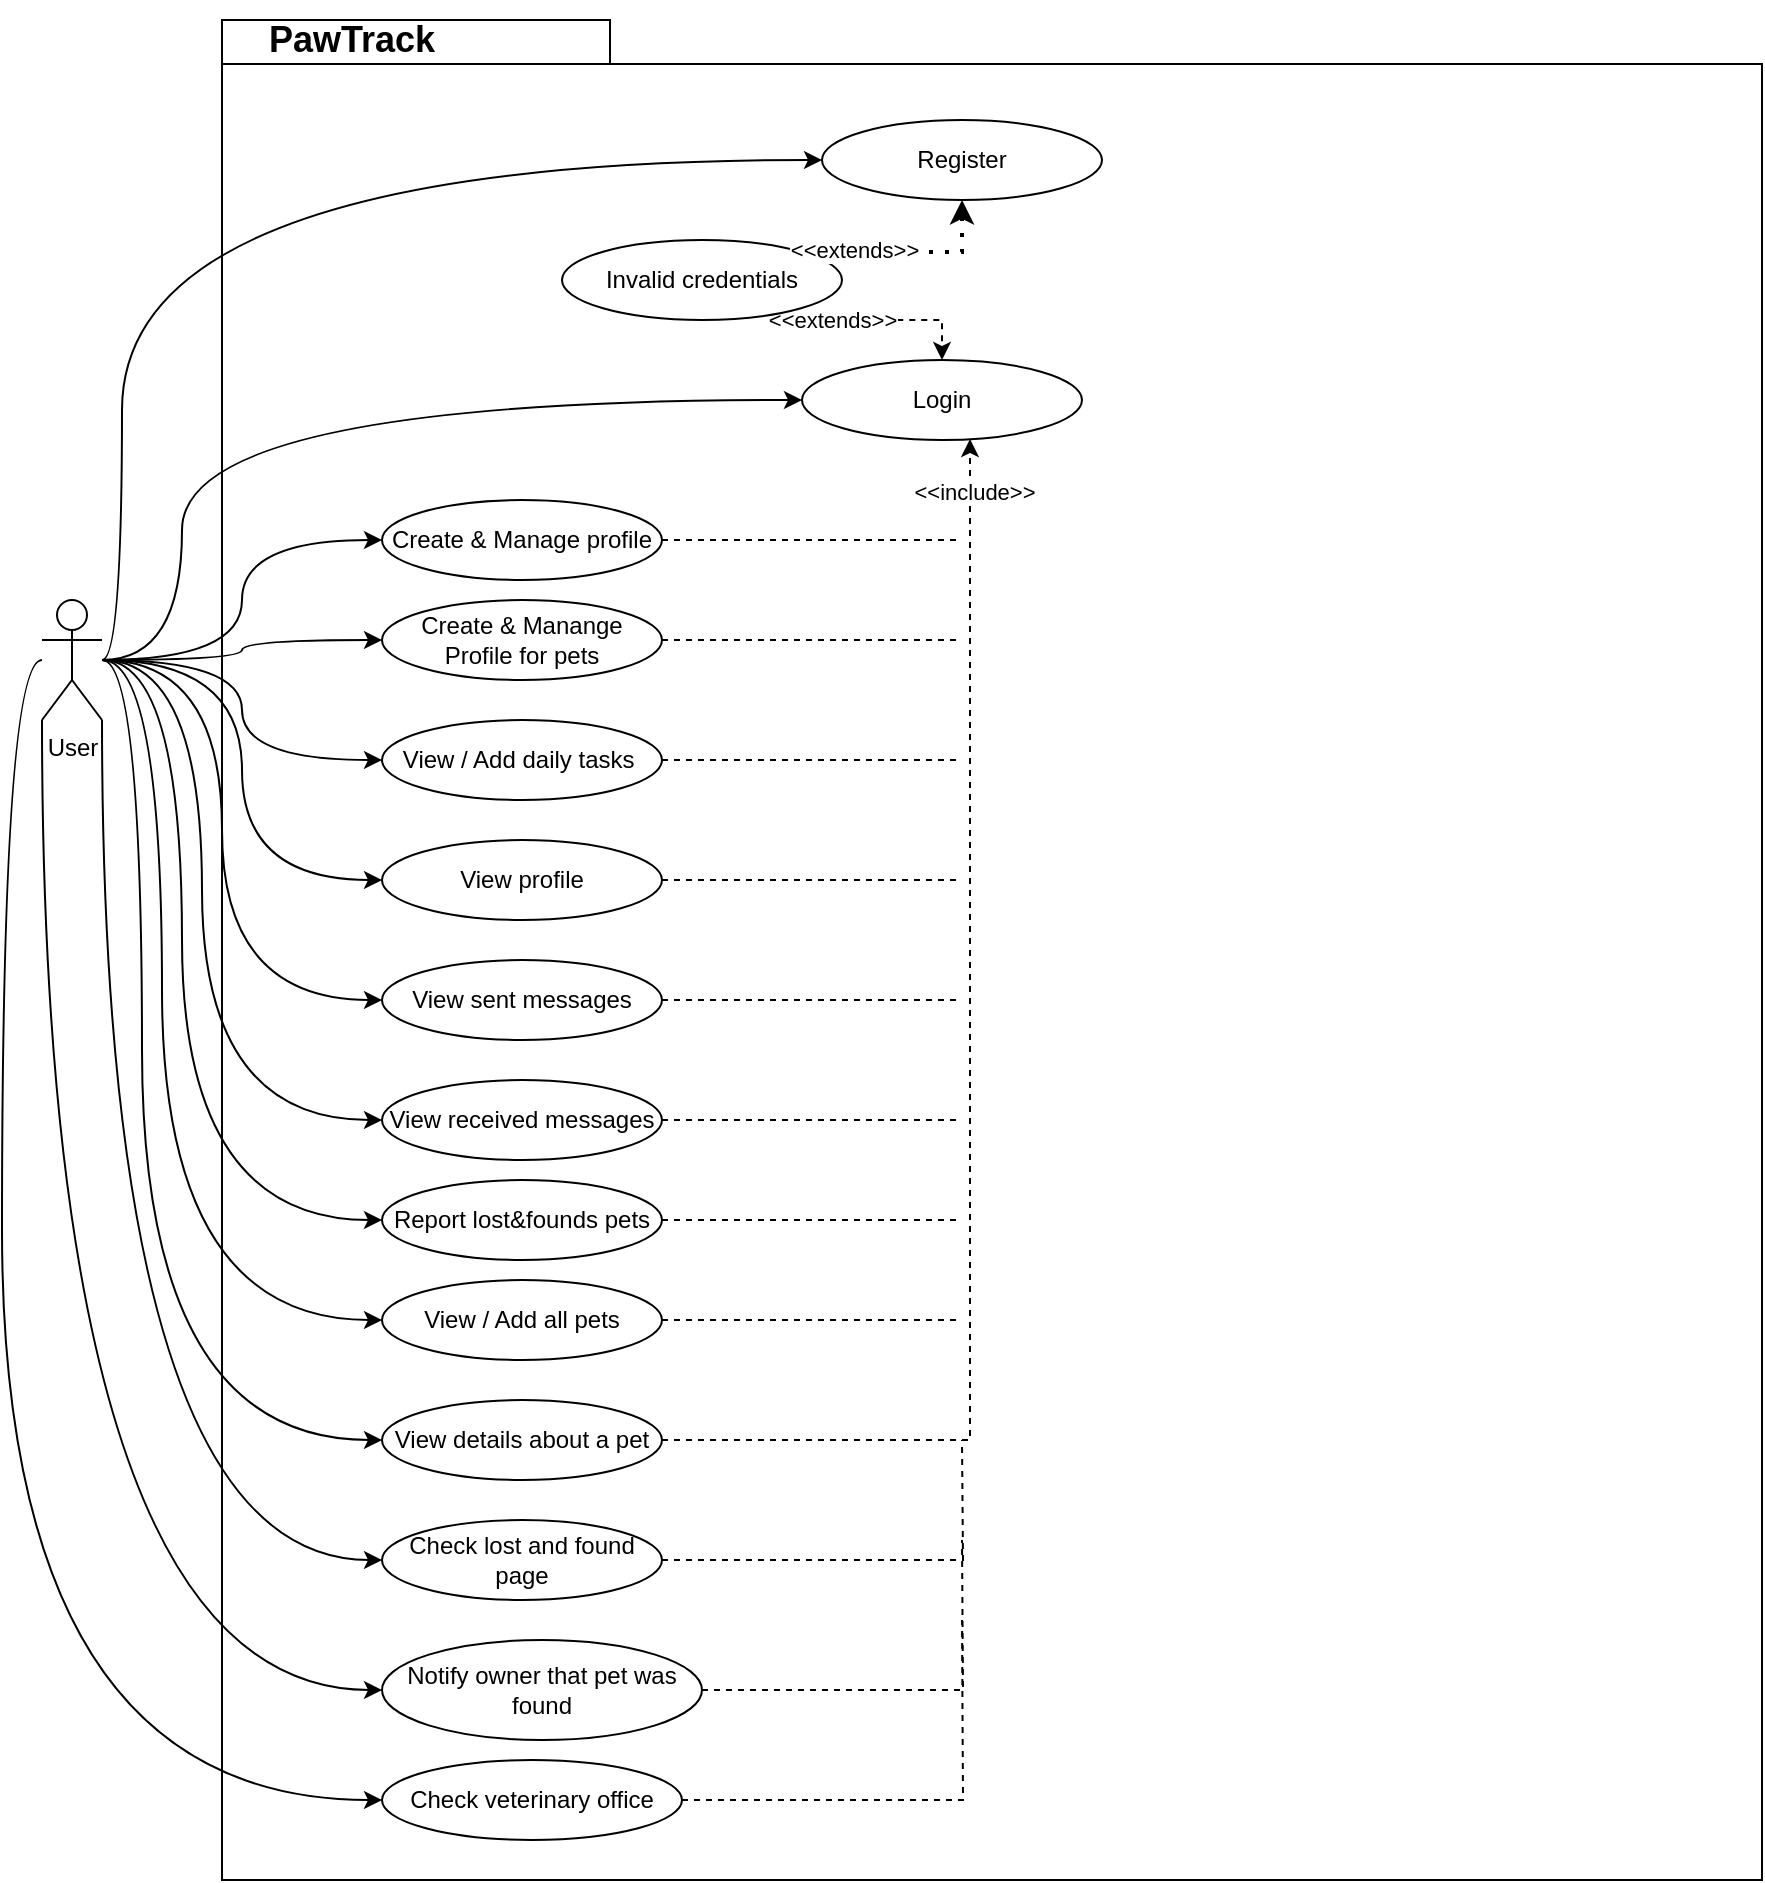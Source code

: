 <mxfile version="26.1.3">
  <diagram name="use case diagram" id="r7t_pRQ6ANRW3cNRwDmR">
    <mxGraphModel dx="1668" dy="868" grid="1" gridSize="10" guides="1" tooltips="1" connect="1" arrows="1" fold="1" page="1" pageScale="1" pageWidth="850" pageHeight="1100" math="0" shadow="0">
      <root>
        <mxCell id="0" />
        <mxCell id="1" parent="0" />
        <mxCell id="wqspUDHO9LXzTkl7utpf-1" value="" style="shape=folder;fontStyle=1;spacingTop=10;tabWidth=194;tabHeight=22;tabPosition=left;html=1;rounded=0;shadow=0;comic=0;labelBackgroundColor=none;strokeWidth=1;fillColor=none;fontFamily=Verdana;fontSize=10;align=center;" parent="1" vertex="1">
          <mxGeometry x="380" y="100" width="770" height="930" as="geometry" />
        </mxCell>
        <mxCell id="wqspUDHO9LXzTkl7utpf-2" value="&lt;b&gt;&lt;font style=&quot;font-size: 18px;&quot;&gt;PawTrack&lt;/font&gt;&lt;/b&gt;" style="text;html=1;align=center;verticalAlign=middle;whiteSpace=wrap;rounded=0;" parent="1" vertex="1">
          <mxGeometry x="370" y="90" width="150" height="40" as="geometry" />
        </mxCell>
        <mxCell id="wqspUDHO9LXzTkl7utpf-3" value="Login" style="ellipse;whiteSpace=wrap;html=1;" parent="1" vertex="1">
          <mxGeometry x="670" y="270" width="140" height="40" as="geometry" />
        </mxCell>
        <mxCell id="wqspUDHO9LXzTkl7utpf-4" style="edgeStyle=orthogonalEdgeStyle;rounded=0;orthogonalLoop=1;jettySize=auto;html=1;exitX=1;exitY=1;exitDx=0;exitDy=0;entryX=0.5;entryY=0;entryDx=0;entryDy=0;dashed=1;" parent="1" source="wqspUDHO9LXzTkl7utpf-6" target="wqspUDHO9LXzTkl7utpf-3" edge="1">
          <mxGeometry relative="1" as="geometry">
            <Array as="points">
              <mxPoint x="670" y="250" />
              <mxPoint x="740" y="250" />
            </Array>
          </mxGeometry>
        </mxCell>
        <mxCell id="wqspUDHO9LXzTkl7utpf-5" value="&amp;lt;&amp;lt;extends&amp;gt;&amp;gt;" style="edgeLabel;html=1;align=center;verticalAlign=middle;resizable=0;points=[];" parent="wqspUDHO9LXzTkl7utpf-4" vertex="1" connectable="0">
          <mxGeometry x="-0.558" relative="1" as="geometry">
            <mxPoint as="offset" />
          </mxGeometry>
        </mxCell>
        <mxCell id="wqspUDHO9LXzTkl7utpf-6" value="Invalid credentials" style="ellipse;whiteSpace=wrap;html=1;" parent="1" vertex="1">
          <mxGeometry x="550" y="210" width="140" height="40" as="geometry" />
        </mxCell>
        <mxCell id="wqspUDHO9LXzTkl7utpf-7" value="Register" style="ellipse;whiteSpace=wrap;html=1;" parent="1" vertex="1">
          <mxGeometry x="680" y="150" width="140" height="40" as="geometry" />
        </mxCell>
        <mxCell id="wqspUDHO9LXzTkl7utpf-8" value="" style="endArrow=classic;dashed=1;html=1;dashPattern=1 3;strokeWidth=2;rounded=0;exitX=1;exitY=0;exitDx=0;exitDy=0;entryX=0.5;entryY=1;entryDx=0;entryDy=0;startArrow=none;startFill=0;endFill=1;" parent="1" source="wqspUDHO9LXzTkl7utpf-6" target="wqspUDHO9LXzTkl7utpf-7" edge="1">
          <mxGeometry width="50" height="50" relative="1" as="geometry">
            <mxPoint x="720" y="320" as="sourcePoint" />
            <mxPoint x="770" y="270" as="targetPoint" />
            <Array as="points">
              <mxPoint x="750" y="216" />
            </Array>
          </mxGeometry>
        </mxCell>
        <mxCell id="wqspUDHO9LXzTkl7utpf-9" value="&amp;lt;&amp;lt;extends&amp;gt;&amp;gt;" style="edgeLabel;html=1;align=center;verticalAlign=middle;resizable=0;points=[];" parent="wqspUDHO9LXzTkl7utpf-8" vertex="1" connectable="0">
          <mxGeometry x="-0.503" y="1" relative="1" as="geometry">
            <mxPoint as="offset" />
          </mxGeometry>
        </mxCell>
        <mxCell id="wqspUDHO9LXzTkl7utpf-34" style="edgeStyle=orthogonalEdgeStyle;rounded=0;orthogonalLoop=1;jettySize=auto;html=1;entryX=0;entryY=0.5;entryDx=0;entryDy=0;curved=1;" parent="1" source="wqspUDHO9LXzTkl7utpf-10" target="wqspUDHO9LXzTkl7utpf-7" edge="1">
          <mxGeometry relative="1" as="geometry">
            <Array as="points">
              <mxPoint x="330" y="420" />
              <mxPoint x="330" y="170" />
            </Array>
          </mxGeometry>
        </mxCell>
        <mxCell id="wqspUDHO9LXzTkl7utpf-35" style="edgeStyle=orthogonalEdgeStyle;rounded=0;orthogonalLoop=1;jettySize=auto;html=1;entryX=0;entryY=0.5;entryDx=0;entryDy=0;curved=1;" parent="1" source="wqspUDHO9LXzTkl7utpf-10" target="wqspUDHO9LXzTkl7utpf-3" edge="1">
          <mxGeometry relative="1" as="geometry">
            <Array as="points">
              <mxPoint x="360" y="420" />
              <mxPoint x="360" y="290" />
            </Array>
          </mxGeometry>
        </mxCell>
        <mxCell id="wqspUDHO9LXzTkl7utpf-36" style="edgeStyle=orthogonalEdgeStyle;rounded=0;orthogonalLoop=1;jettySize=auto;html=1;entryX=0;entryY=0.5;entryDx=0;entryDy=0;curved=1;" parent="1" source="wqspUDHO9LXzTkl7utpf-10" target="wqspUDHO9LXzTkl7utpf-15" edge="1">
          <mxGeometry relative="1" as="geometry" />
        </mxCell>
        <mxCell id="wqspUDHO9LXzTkl7utpf-37" style="edgeStyle=orthogonalEdgeStyle;rounded=0;orthogonalLoop=1;jettySize=auto;html=1;entryX=0;entryY=0.5;entryDx=0;entryDy=0;curved=1;" parent="1" source="wqspUDHO9LXzTkl7utpf-10" target="wqspUDHO9LXzTkl7utpf-16" edge="1">
          <mxGeometry relative="1" as="geometry" />
        </mxCell>
        <mxCell id="wqspUDHO9LXzTkl7utpf-38" style="edgeStyle=orthogonalEdgeStyle;rounded=0;orthogonalLoop=1;jettySize=auto;html=1;entryX=0;entryY=0.5;entryDx=0;entryDy=0;curved=1;" parent="1" source="wqspUDHO9LXzTkl7utpf-10" target="wqspUDHO9LXzTkl7utpf-17" edge="1">
          <mxGeometry relative="1" as="geometry" />
        </mxCell>
        <mxCell id="wqspUDHO9LXzTkl7utpf-39" style="edgeStyle=orthogonalEdgeStyle;rounded=0;orthogonalLoop=1;jettySize=auto;html=1;entryX=0;entryY=0.5;entryDx=0;entryDy=0;curved=1;" parent="1" source="wqspUDHO9LXzTkl7utpf-10" target="wqspUDHO9LXzTkl7utpf-18" edge="1">
          <mxGeometry relative="1" as="geometry" />
        </mxCell>
        <mxCell id="wqspUDHO9LXzTkl7utpf-40" style="edgeStyle=orthogonalEdgeStyle;rounded=0;orthogonalLoop=1;jettySize=auto;html=1;entryX=0;entryY=0.5;entryDx=0;entryDy=0;curved=1;" parent="1" source="wqspUDHO9LXzTkl7utpf-10" target="wqspUDHO9LXzTkl7utpf-19" edge="1">
          <mxGeometry relative="1" as="geometry">
            <Array as="points">
              <mxPoint x="380" y="420" />
              <mxPoint x="380" y="590" />
            </Array>
          </mxGeometry>
        </mxCell>
        <mxCell id="wqspUDHO9LXzTkl7utpf-41" style="edgeStyle=orthogonalEdgeStyle;rounded=0;orthogonalLoop=1;jettySize=auto;html=1;entryX=0;entryY=0.5;entryDx=0;entryDy=0;curved=1;" parent="1" source="wqspUDHO9LXzTkl7utpf-10" target="wqspUDHO9LXzTkl7utpf-20" edge="1">
          <mxGeometry relative="1" as="geometry">
            <Array as="points">
              <mxPoint x="370" y="420" />
              <mxPoint x="370" y="650" />
            </Array>
          </mxGeometry>
        </mxCell>
        <mxCell id="wqspUDHO9LXzTkl7utpf-42" style="edgeStyle=orthogonalEdgeStyle;rounded=0;orthogonalLoop=1;jettySize=auto;html=1;entryX=0;entryY=0.5;entryDx=0;entryDy=0;curved=1;" parent="1" source="wqspUDHO9LXzTkl7utpf-10" target="wqspUDHO9LXzTkl7utpf-21" edge="1">
          <mxGeometry relative="1" as="geometry">
            <Array as="points">
              <mxPoint x="360" y="420" />
              <mxPoint x="360" y="700" />
            </Array>
          </mxGeometry>
        </mxCell>
        <mxCell id="wqspUDHO9LXzTkl7utpf-43" style="edgeStyle=orthogonalEdgeStyle;rounded=0;orthogonalLoop=1;jettySize=auto;html=1;entryX=0;entryY=0.5;entryDx=0;entryDy=0;curved=1;" parent="1" source="wqspUDHO9LXzTkl7utpf-10" target="wqspUDHO9LXzTkl7utpf-22" edge="1">
          <mxGeometry relative="1" as="geometry">
            <Array as="points">
              <mxPoint x="350" y="420" />
              <mxPoint x="350" y="750" />
            </Array>
          </mxGeometry>
        </mxCell>
        <mxCell id="wqspUDHO9LXzTkl7utpf-44" style="edgeStyle=orthogonalEdgeStyle;rounded=0;orthogonalLoop=1;jettySize=auto;html=1;entryX=0;entryY=0.5;entryDx=0;entryDy=0;curved=1;" parent="1" source="wqspUDHO9LXzTkl7utpf-10" target="wqspUDHO9LXzTkl7utpf-23" edge="1">
          <mxGeometry relative="1" as="geometry">
            <Array as="points">
              <mxPoint x="340" y="420" />
              <mxPoint x="340" y="810" />
            </Array>
          </mxGeometry>
        </mxCell>
        <mxCell id="aZJ5O3DvBRGb5bYOVvzJ-2" style="edgeStyle=orthogonalEdgeStyle;rounded=0;orthogonalLoop=1;jettySize=auto;html=1;entryX=0;entryY=0.5;entryDx=0;entryDy=0;curved=1;" edge="1" parent="1" source="wqspUDHO9LXzTkl7utpf-10" target="aZJ5O3DvBRGb5bYOVvzJ-1">
          <mxGeometry relative="1" as="geometry">
            <Array as="points">
              <mxPoint x="320" y="870" />
            </Array>
          </mxGeometry>
        </mxCell>
        <mxCell id="aZJ5O3DvBRGb5bYOVvzJ-5" style="edgeStyle=orthogonalEdgeStyle;rounded=0;orthogonalLoop=1;jettySize=auto;html=1;entryX=0;entryY=0.5;entryDx=0;entryDy=0;curved=1;" edge="1" parent="1" source="wqspUDHO9LXzTkl7utpf-10" target="aZJ5O3DvBRGb5bYOVvzJ-4">
          <mxGeometry relative="1" as="geometry">
            <Array as="points">
              <mxPoint x="290" y="935" />
            </Array>
          </mxGeometry>
        </mxCell>
        <mxCell id="aZJ5O3DvBRGb5bYOVvzJ-8" style="edgeStyle=orthogonalEdgeStyle;rounded=0;orthogonalLoop=1;jettySize=auto;html=1;entryX=0;entryY=0.5;entryDx=0;entryDy=0;curved=1;" edge="1" parent="1" source="wqspUDHO9LXzTkl7utpf-10" target="aZJ5O3DvBRGb5bYOVvzJ-7">
          <mxGeometry relative="1" as="geometry">
            <Array as="points">
              <mxPoint x="270" y="420" />
              <mxPoint x="270" y="990" />
            </Array>
          </mxGeometry>
        </mxCell>
        <mxCell id="wqspUDHO9LXzTkl7utpf-10" value="User" style="shape=umlActor;verticalLabelPosition=bottom;verticalAlign=top;html=1;outlineConnect=0;" parent="1" vertex="1">
          <mxGeometry x="290" y="390" width="30" height="60" as="geometry" />
        </mxCell>
        <mxCell id="wqspUDHO9LXzTkl7utpf-32" style="edgeStyle=orthogonalEdgeStyle;rounded=0;orthogonalLoop=1;jettySize=auto;html=1;dashed=1;endArrow=none;startFill=0;" parent="1" source="wqspUDHO9LXzTkl7utpf-15" edge="1">
          <mxGeometry relative="1" as="geometry">
            <mxPoint x="750" y="360" as="targetPoint" />
          </mxGeometry>
        </mxCell>
        <mxCell id="wqspUDHO9LXzTkl7utpf-15" value="Create &amp;amp; Manage profile" style="ellipse;whiteSpace=wrap;html=1;" parent="1" vertex="1">
          <mxGeometry x="460" y="340" width="140" height="40" as="geometry" />
        </mxCell>
        <mxCell id="wqspUDHO9LXzTkl7utpf-31" style="edgeStyle=orthogonalEdgeStyle;rounded=0;orthogonalLoop=1;jettySize=auto;html=1;dashed=1;endArrow=none;startFill=0;" parent="1" source="wqspUDHO9LXzTkl7utpf-16" edge="1">
          <mxGeometry relative="1" as="geometry">
            <mxPoint x="750" y="410" as="targetPoint" />
          </mxGeometry>
        </mxCell>
        <mxCell id="wqspUDHO9LXzTkl7utpf-16" value="Create &amp;amp; Manange Profile for pets" style="ellipse;whiteSpace=wrap;html=1;" parent="1" vertex="1">
          <mxGeometry x="460" y="390" width="140" height="40" as="geometry" />
        </mxCell>
        <mxCell id="wqspUDHO9LXzTkl7utpf-30" style="edgeStyle=orthogonalEdgeStyle;rounded=0;orthogonalLoop=1;jettySize=auto;html=1;dashed=1;endArrow=none;startFill=0;" parent="1" source="wqspUDHO9LXzTkl7utpf-17" edge="1">
          <mxGeometry relative="1" as="geometry">
            <mxPoint x="750" y="470.0" as="targetPoint" />
          </mxGeometry>
        </mxCell>
        <mxCell id="wqspUDHO9LXzTkl7utpf-17" value="View / Add daily tasks&amp;nbsp;" style="ellipse;whiteSpace=wrap;html=1;" parent="1" vertex="1">
          <mxGeometry x="460" y="450" width="140" height="40" as="geometry" />
        </mxCell>
        <mxCell id="wqspUDHO9LXzTkl7utpf-29" style="edgeStyle=orthogonalEdgeStyle;rounded=0;orthogonalLoop=1;jettySize=auto;html=1;endArrow=none;startFill=0;dashed=1;" parent="1" source="wqspUDHO9LXzTkl7utpf-18" edge="1">
          <mxGeometry relative="1" as="geometry">
            <mxPoint x="750" y="530" as="targetPoint" />
          </mxGeometry>
        </mxCell>
        <mxCell id="wqspUDHO9LXzTkl7utpf-18" value="View profile" style="ellipse;whiteSpace=wrap;html=1;" parent="1" vertex="1">
          <mxGeometry x="460" y="510" width="140" height="40" as="geometry" />
        </mxCell>
        <mxCell id="wqspUDHO9LXzTkl7utpf-28" style="edgeStyle=orthogonalEdgeStyle;rounded=0;orthogonalLoop=1;jettySize=auto;html=1;dashed=1;endArrow=none;startFill=0;" parent="1" source="wqspUDHO9LXzTkl7utpf-19" edge="1">
          <mxGeometry relative="1" as="geometry">
            <mxPoint x="750" y="590" as="targetPoint" />
          </mxGeometry>
        </mxCell>
        <mxCell id="wqspUDHO9LXzTkl7utpf-19" value="View sent messages" style="ellipse;whiteSpace=wrap;html=1;" parent="1" vertex="1">
          <mxGeometry x="460" y="570" width="140" height="40" as="geometry" />
        </mxCell>
        <mxCell id="wqspUDHO9LXzTkl7utpf-27" style="edgeStyle=orthogonalEdgeStyle;rounded=0;orthogonalLoop=1;jettySize=auto;html=1;dashed=1;endArrow=none;startFill=0;" parent="1" source="wqspUDHO9LXzTkl7utpf-20" edge="1">
          <mxGeometry relative="1" as="geometry">
            <mxPoint x="750" y="650" as="targetPoint" />
          </mxGeometry>
        </mxCell>
        <mxCell id="wqspUDHO9LXzTkl7utpf-20" value="View received messages" style="ellipse;whiteSpace=wrap;html=1;" parent="1" vertex="1">
          <mxGeometry x="460" y="630" width="140" height="40" as="geometry" />
        </mxCell>
        <mxCell id="wqspUDHO9LXzTkl7utpf-26" style="edgeStyle=orthogonalEdgeStyle;rounded=0;orthogonalLoop=1;jettySize=auto;html=1;dashed=1;endArrow=none;startFill=0;" parent="1" source="wqspUDHO9LXzTkl7utpf-21" edge="1">
          <mxGeometry relative="1" as="geometry">
            <mxPoint x="750" y="700" as="targetPoint" />
          </mxGeometry>
        </mxCell>
        <mxCell id="wqspUDHO9LXzTkl7utpf-21" value="Report lost&amp;amp;founds pets" style="ellipse;whiteSpace=wrap;html=1;" parent="1" vertex="1">
          <mxGeometry x="460" y="680" width="140" height="40" as="geometry" />
        </mxCell>
        <mxCell id="wqspUDHO9LXzTkl7utpf-25" style="edgeStyle=orthogonalEdgeStyle;rounded=0;orthogonalLoop=1;jettySize=auto;html=1;endArrow=none;startFill=0;dashed=1;" parent="1" source="wqspUDHO9LXzTkl7utpf-22" edge="1">
          <mxGeometry relative="1" as="geometry">
            <mxPoint x="750" y="750.0" as="targetPoint" />
          </mxGeometry>
        </mxCell>
        <mxCell id="wqspUDHO9LXzTkl7utpf-22" value="View / Add all pets" style="ellipse;whiteSpace=wrap;html=1;" parent="1" vertex="1">
          <mxGeometry x="460" y="730" width="140" height="40" as="geometry" />
        </mxCell>
        <mxCell id="wqspUDHO9LXzTkl7utpf-23" value="View details about a pet" style="ellipse;whiteSpace=wrap;html=1;" parent="1" vertex="1">
          <mxGeometry x="460" y="790" width="140" height="40" as="geometry" />
        </mxCell>
        <mxCell id="wqspUDHO9LXzTkl7utpf-24" style="edgeStyle=orthogonalEdgeStyle;rounded=0;orthogonalLoop=1;jettySize=auto;html=1;entryX=0.6;entryY=0.988;entryDx=0;entryDy=0;entryPerimeter=0;dashed=1;" parent="1" source="wqspUDHO9LXzTkl7utpf-23" target="wqspUDHO9LXzTkl7utpf-3" edge="1">
          <mxGeometry relative="1" as="geometry" />
        </mxCell>
        <mxCell id="wqspUDHO9LXzTkl7utpf-33" value="&amp;lt;&amp;lt;include&amp;gt;&amp;gt;" style="edgeLabel;html=1;align=center;verticalAlign=middle;resizable=0;points=[];" parent="wqspUDHO9LXzTkl7utpf-24" vertex="1" connectable="0">
          <mxGeometry x="0.92" y="-2" relative="1" as="geometry">
            <mxPoint as="offset" />
          </mxGeometry>
        </mxCell>
        <mxCell id="aZJ5O3DvBRGb5bYOVvzJ-3" style="edgeStyle=orthogonalEdgeStyle;rounded=0;orthogonalLoop=1;jettySize=auto;html=1;dashed=1;endArrow=none;startFill=0;" edge="1" parent="1" source="aZJ5O3DvBRGb5bYOVvzJ-1">
          <mxGeometry relative="1" as="geometry">
            <mxPoint x="750.0" y="810" as="targetPoint" />
          </mxGeometry>
        </mxCell>
        <mxCell id="aZJ5O3DvBRGb5bYOVvzJ-1" value="Check lost and found page" style="ellipse;whiteSpace=wrap;html=1;" vertex="1" parent="1">
          <mxGeometry x="460" y="850" width="140" height="40" as="geometry" />
        </mxCell>
        <mxCell id="aZJ5O3DvBRGb5bYOVvzJ-6" style="edgeStyle=orthogonalEdgeStyle;rounded=0;orthogonalLoop=1;jettySize=auto;html=1;endArrow=none;startFill=0;dashed=1;" edge="1" parent="1" source="aZJ5O3DvBRGb5bYOVvzJ-4">
          <mxGeometry relative="1" as="geometry">
            <mxPoint x="750.0" y="860" as="targetPoint" />
          </mxGeometry>
        </mxCell>
        <mxCell id="aZJ5O3DvBRGb5bYOVvzJ-4" value="Notify owner that pet was found" style="ellipse;whiteSpace=wrap;html=1;" vertex="1" parent="1">
          <mxGeometry x="460" y="910" width="160" height="50" as="geometry" />
        </mxCell>
        <mxCell id="aZJ5O3DvBRGb5bYOVvzJ-9" style="edgeStyle=orthogonalEdgeStyle;rounded=0;orthogonalLoop=1;jettySize=auto;html=1;endArrow=none;startFill=0;dashed=1;" edge="1" parent="1" source="aZJ5O3DvBRGb5bYOVvzJ-7">
          <mxGeometry relative="1" as="geometry">
            <mxPoint x="750.0" y="900" as="targetPoint" />
          </mxGeometry>
        </mxCell>
        <mxCell id="aZJ5O3DvBRGb5bYOVvzJ-7" value="Check veterinary office" style="ellipse;whiteSpace=wrap;html=1;" vertex="1" parent="1">
          <mxGeometry x="460" y="970" width="150" height="40" as="geometry" />
        </mxCell>
      </root>
    </mxGraphModel>
  </diagram>
</mxfile>
